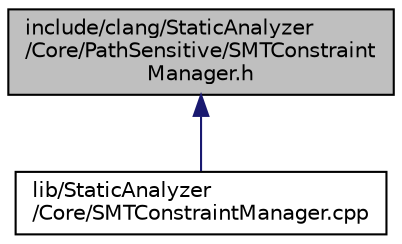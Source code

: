 digraph "include/clang/StaticAnalyzer/Core/PathSensitive/SMTConstraintManager.h"
{
 // LATEX_PDF_SIZE
  bgcolor="transparent";
  edge [fontname="Helvetica",fontsize="10",labelfontname="Helvetica",labelfontsize="10"];
  node [fontname="Helvetica",fontsize="10",shape=record];
  Node1 [label="include/clang/StaticAnalyzer\l/Core/PathSensitive/SMTConstraint\lManager.h",height=0.2,width=0.4,color="black", fillcolor="grey75", style="filled", fontcolor="black",tooltip=" "];
  Node1 -> Node2 [dir="back",color="midnightblue",fontsize="10",style="solid",fontname="Helvetica"];
  Node2 [label="lib/StaticAnalyzer\l/Core/SMTConstraintManager.cpp",height=0.2,width=0.4,color="black",URL="$SMTConstraintManager_8cpp.html",tooltip=" "];
}
